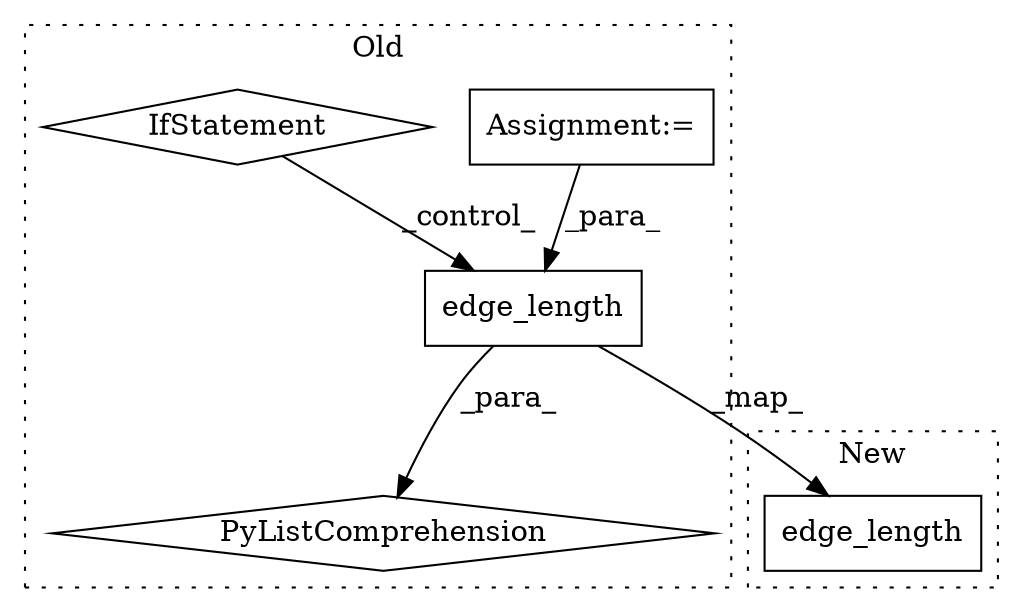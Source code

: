 digraph G {
subgraph cluster0 {
1 [label="edge_length" a="32" s="3095,3114" l="12,1" shape="box"];
3 [label="PyListComprehension" a="109" s="3090" l="136" shape="diamond"];
4 [label="Assignment:=" a="7" s="3176" l="42" shape="box"];
5 [label="IfStatement" a="25" s="3176" l="42" shape="diamond"];
label = "Old";
style="dotted";
}
subgraph cluster1 {
2 [label="edge_length" a="32" s="3776,3795" l="12,1" shape="box"];
label = "New";
style="dotted";
}
1 -> 2 [label="_map_"];
1 -> 3 [label="_para_"];
4 -> 1 [label="_para_"];
5 -> 1 [label="_control_"];
}